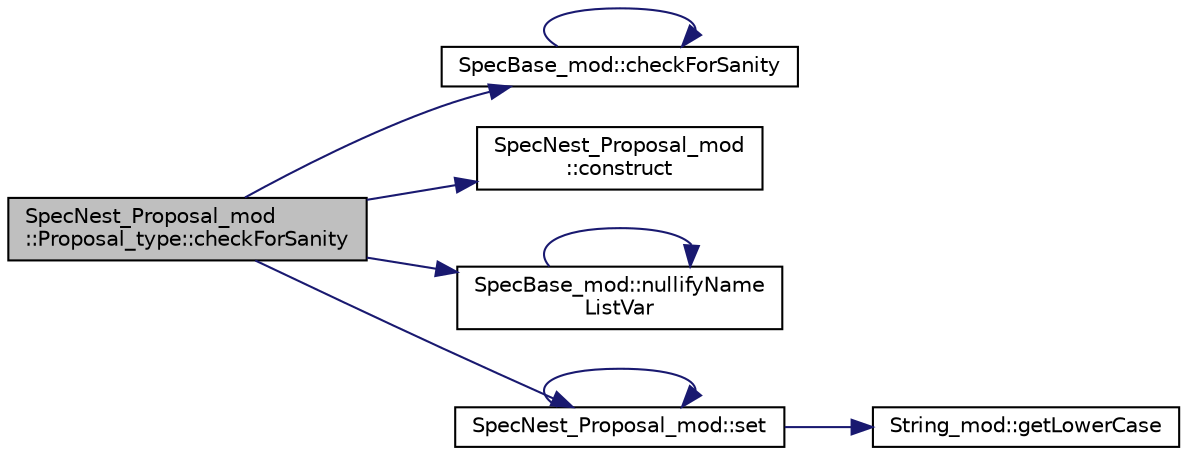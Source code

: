 digraph "SpecNest_Proposal_mod::Proposal_type::checkForSanity"
{
 // LATEX_PDF_SIZE
  edge [fontname="Helvetica",fontsize="10",labelfontname="Helvetica",labelfontsize="10"];
  node [fontname="Helvetica",fontsize="10",shape=record];
  rankdir="LR";
  Node1 [label="SpecNest_Proposal_mod\l::Proposal_type::checkForSanity",height=0.2,width=0.4,color="black", fillcolor="grey75", style="filled", fontcolor="black",tooltip=" "];
  Node1 -> Node2 [color="midnightblue",fontsize="10",style="solid"];
  Node2 [label="SpecBase_mod::checkForSanity",height=0.2,width=0.4,color="black", fillcolor="white", style="filled",URL="$namespaceSpecBase__mod.html#afdffc7491e90efddfad832bae496071f",tooltip=" "];
  Node2 -> Node2 [color="midnightblue",fontsize="10",style="solid"];
  Node1 -> Node3 [color="midnightblue",fontsize="10",style="solid"];
  Node3 [label="SpecNest_Proposal_mod\l::construct",height=0.2,width=0.4,color="black", fillcolor="white", style="filled",URL="$namespaceSpecNest__Proposal__mod.html#a518dcef46051ee2366950510c37e0345",tooltip=" "];
  Node1 -> Node4 [color="midnightblue",fontsize="10",style="solid"];
  Node4 [label="SpecBase_mod::nullifyName\lListVar",height=0.2,width=0.4,color="black", fillcolor="white", style="filled",URL="$namespaceSpecBase__mod.html#a9e99c45c54c0877fdae8d6afa16ec98e",tooltip=" "];
  Node4 -> Node4 [color="midnightblue",fontsize="10",style="solid"];
  Node1 -> Node5 [color="midnightblue",fontsize="10",style="solid"];
  Node5 [label="SpecNest_Proposal_mod::set",height=0.2,width=0.4,color="black", fillcolor="white", style="filled",URL="$namespaceSpecNest__Proposal__mod.html#a4b2ea4baf1b50fbae0e1136b4c1dc4d4",tooltip=" "];
  Node5 -> Node6 [color="midnightblue",fontsize="10",style="solid"];
  Node6 [label="String_mod::getLowerCase",height=0.2,width=0.4,color="black", fillcolor="white", style="filled",URL="$namespaceString__mod.html#ade10dffb10b5ed445fec280457aa9eb4",tooltip="Return the lowercase of the input assumed-size character vector."];
  Node5 -> Node5 [color="midnightblue",fontsize="10",style="solid"];
}
